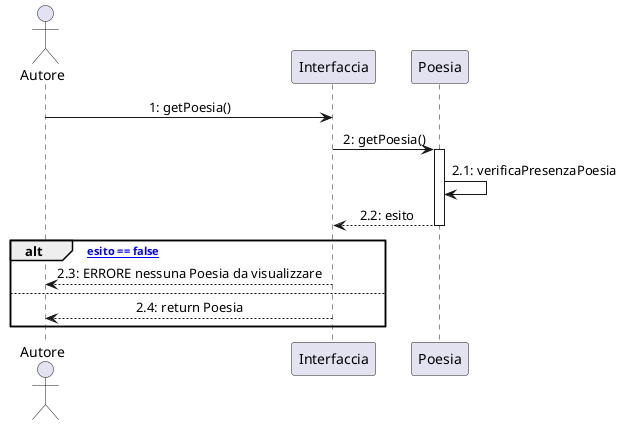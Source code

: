 @startuml DiagrammaSequenzaVisualizzaPoesia

actor Autore
participant Interfaccia
participant Poesia

' Stile del diagramma
skinparam sequenceMessageAlign center
skinparam responseMessageBelowArrow true

' Processo di visualizzazione poesia
Autore -> Interfaccia : 1: getPoesia()
Interfaccia -> Poesia : 2: getPoesia()

activate Poesia
Poesia -> Poesia : 2.1: verificaPresenzaPoesia
Poesia --> Interfaccia : 2.2: esito
deactivate Poesia

' Gestione flusso alternativo (fallimento)
alt [if esito == false]
    Interfaccia --> Autore : 2.3: ERRORE nessuna Poesia da visualizzare
else
    ' Gestione flusso principale (successo)
    Interfaccia --> Autore : 2.4: return Poesia
end

@enduml
